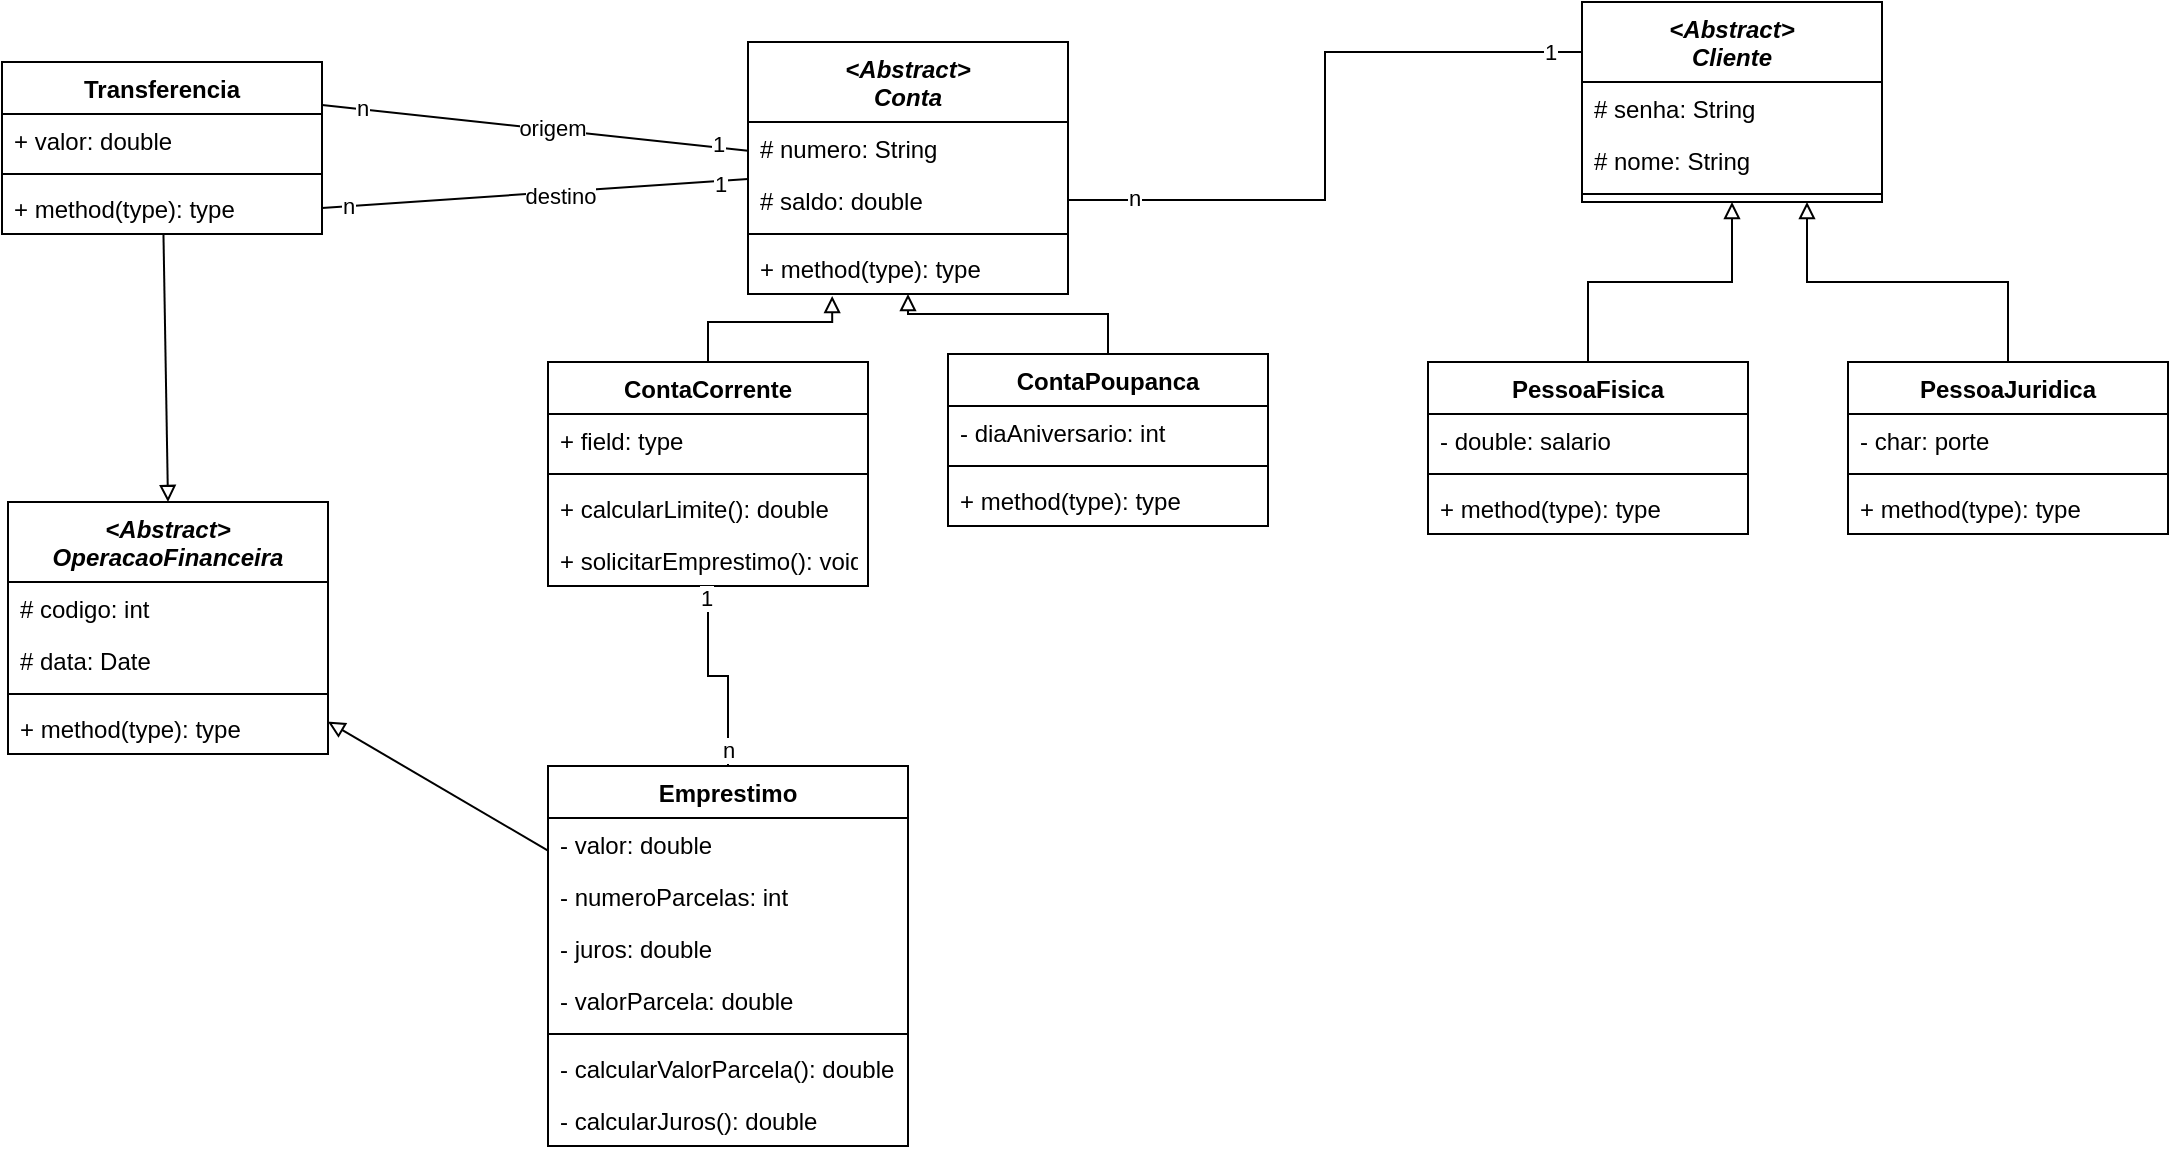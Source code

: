 <mxfile version="13.8.6" type="device"><diagram id="RcMY8gVsUgp54srIJ5_0" name="Page-1"><mxGraphModel dx="2664" dy="809" grid="1" gridSize="10" guides="1" tooltips="1" connect="1" arrows="1" fold="1" page="1" pageScale="1" pageWidth="850" pageHeight="1100" math="0" shadow="0"><root><mxCell id="0"/><mxCell id="1" parent="0"/><mxCell id="Mbj8dXNGY5FZDgtsWtC5-1" value="&lt;Abstract&gt;&#xA;Cliente" style="swimlane;fontStyle=3;align=center;verticalAlign=top;childLayout=stackLayout;horizontal=1;startSize=40;horizontalStack=0;resizeParent=1;resizeParentMax=0;resizeLast=0;collapsible=1;marginBottom=0;" parent="1" vertex="1"><mxGeometry x="527" y="30" width="150" height="100" as="geometry"/></mxCell><mxCell id="Mbj8dXNGY5FZDgtsWtC5-2" value="# senha: String" style="text;strokeColor=none;fillColor=none;align=left;verticalAlign=top;spacingLeft=4;spacingRight=4;overflow=hidden;rotatable=0;points=[[0,0.5],[1,0.5]];portConstraint=eastwest;" parent="Mbj8dXNGY5FZDgtsWtC5-1" vertex="1"><mxGeometry y="40" width="150" height="26" as="geometry"/></mxCell><mxCell id="mbG5Q58NOPODjPvZXY7C-1" value="# nome: String" style="text;strokeColor=none;fillColor=none;align=left;verticalAlign=top;spacingLeft=4;spacingRight=4;overflow=hidden;rotatable=0;points=[[0,0.5],[1,0.5]];portConstraint=eastwest;" vertex="1" parent="Mbj8dXNGY5FZDgtsWtC5-1"><mxGeometry y="66" width="150" height="26" as="geometry"/></mxCell><mxCell id="Mbj8dXNGY5FZDgtsWtC5-3" value="" style="line;strokeWidth=1;fillColor=none;align=left;verticalAlign=middle;spacingTop=-1;spacingLeft=3;spacingRight=3;rotatable=0;labelPosition=right;points=[];portConstraint=eastwest;" parent="Mbj8dXNGY5FZDgtsWtC5-1" vertex="1"><mxGeometry y="92" width="150" height="8" as="geometry"/></mxCell><mxCell id="Mbj8dXNGY5FZDgtsWtC5-17" style="edgeStyle=orthogonalEdgeStyle;rounded=0;orthogonalLoop=1;jettySize=auto;html=1;exitX=0.5;exitY=0;exitDx=0;exitDy=0;entryX=0.5;entryY=1;entryDx=0;entryDy=0;endArrow=block;endFill=0;" parent="1" source="Mbj8dXNGY5FZDgtsWtC5-5" target="Mbj8dXNGY5FZDgtsWtC5-1" edge="1"><mxGeometry relative="1" as="geometry"/></mxCell><mxCell id="Mbj8dXNGY5FZDgtsWtC5-5" value="PessoaFisica" style="swimlane;fontStyle=1;align=center;verticalAlign=top;childLayout=stackLayout;horizontal=1;startSize=26;horizontalStack=0;resizeParent=1;resizeParentMax=0;resizeLast=0;collapsible=1;marginBottom=0;" parent="1" vertex="1"><mxGeometry x="450" y="210" width="160" height="86" as="geometry"/></mxCell><mxCell id="Mbj8dXNGY5FZDgtsWtC5-6" value="- double: salario" style="text;strokeColor=none;fillColor=none;align=left;verticalAlign=top;spacingLeft=4;spacingRight=4;overflow=hidden;rotatable=0;points=[[0,0.5],[1,0.5]];portConstraint=eastwest;" parent="Mbj8dXNGY5FZDgtsWtC5-5" vertex="1"><mxGeometry y="26" width="160" height="26" as="geometry"/></mxCell><mxCell id="Mbj8dXNGY5FZDgtsWtC5-7" value="" style="line;strokeWidth=1;fillColor=none;align=left;verticalAlign=middle;spacingTop=-1;spacingLeft=3;spacingRight=3;rotatable=0;labelPosition=right;points=[];portConstraint=eastwest;" parent="Mbj8dXNGY5FZDgtsWtC5-5" vertex="1"><mxGeometry y="52" width="160" height="8" as="geometry"/></mxCell><mxCell id="Mbj8dXNGY5FZDgtsWtC5-8" value="+ method(type): type" style="text;strokeColor=none;fillColor=none;align=left;verticalAlign=top;spacingLeft=4;spacingRight=4;overflow=hidden;rotatable=0;points=[[0,0.5],[1,0.5]];portConstraint=eastwest;" parent="Mbj8dXNGY5FZDgtsWtC5-5" vertex="1"><mxGeometry y="60" width="160" height="26" as="geometry"/></mxCell><mxCell id="Mbj8dXNGY5FZDgtsWtC5-18" style="edgeStyle=orthogonalEdgeStyle;rounded=0;orthogonalLoop=1;jettySize=auto;html=1;entryX=0.75;entryY=1;entryDx=0;entryDy=0;endArrow=block;endFill=0;" parent="1" source="Mbj8dXNGY5FZDgtsWtC5-9" target="Mbj8dXNGY5FZDgtsWtC5-1" edge="1"><mxGeometry relative="1" as="geometry"/></mxCell><mxCell id="Mbj8dXNGY5FZDgtsWtC5-9" value="PessoaJuridica" style="swimlane;fontStyle=1;align=center;verticalAlign=top;childLayout=stackLayout;horizontal=1;startSize=26;horizontalStack=0;resizeParent=1;resizeParentMax=0;resizeLast=0;collapsible=1;marginBottom=0;" parent="1" vertex="1"><mxGeometry x="660" y="210" width="160" height="86" as="geometry"/></mxCell><mxCell id="Mbj8dXNGY5FZDgtsWtC5-10" value="- char: porte" style="text;strokeColor=none;fillColor=none;align=left;verticalAlign=top;spacingLeft=4;spacingRight=4;overflow=hidden;rotatable=0;points=[[0,0.5],[1,0.5]];portConstraint=eastwest;" parent="Mbj8dXNGY5FZDgtsWtC5-9" vertex="1"><mxGeometry y="26" width="160" height="26" as="geometry"/></mxCell><mxCell id="Mbj8dXNGY5FZDgtsWtC5-11" value="" style="line;strokeWidth=1;fillColor=none;align=left;verticalAlign=middle;spacingTop=-1;spacingLeft=3;spacingRight=3;rotatable=0;labelPosition=right;points=[];portConstraint=eastwest;" parent="Mbj8dXNGY5FZDgtsWtC5-9" vertex="1"><mxGeometry y="52" width="160" height="8" as="geometry"/></mxCell><mxCell id="Mbj8dXNGY5FZDgtsWtC5-12" value="+ method(type): type" style="text;strokeColor=none;fillColor=none;align=left;verticalAlign=top;spacingLeft=4;spacingRight=4;overflow=hidden;rotatable=0;points=[[0,0.5],[1,0.5]];portConstraint=eastwest;" parent="Mbj8dXNGY5FZDgtsWtC5-9" vertex="1"><mxGeometry y="60" width="160" height="26" as="geometry"/></mxCell><mxCell id="Mbj8dXNGY5FZDgtsWtC5-13" value="&lt;Abstract&gt;&#xA;Conta" style="swimlane;fontStyle=3;align=center;verticalAlign=top;childLayout=stackLayout;horizontal=1;startSize=40;horizontalStack=0;resizeParent=1;resizeParentMax=0;resizeLast=0;collapsible=1;marginBottom=0;" parent="1" vertex="1"><mxGeometry x="110" y="50" width="160" height="126" as="geometry"/></mxCell><mxCell id="Mbj8dXNGY5FZDgtsWtC5-14" value="# numero: String" style="text;strokeColor=none;fillColor=none;align=left;verticalAlign=top;spacingLeft=4;spacingRight=4;overflow=hidden;rotatable=0;points=[[0,0.5],[1,0.5]];portConstraint=eastwest;" parent="Mbj8dXNGY5FZDgtsWtC5-13" vertex="1"><mxGeometry y="40" width="160" height="26" as="geometry"/></mxCell><mxCell id="Mbj8dXNGY5FZDgtsWtC5-39" value="# saldo: double" style="text;strokeColor=none;fillColor=none;align=left;verticalAlign=top;spacingLeft=4;spacingRight=4;overflow=hidden;rotatable=0;points=[[0,0.5],[1,0.5]];portConstraint=eastwest;" parent="Mbj8dXNGY5FZDgtsWtC5-13" vertex="1"><mxGeometry y="66" width="160" height="26" as="geometry"/></mxCell><mxCell id="Mbj8dXNGY5FZDgtsWtC5-15" value="" style="line;strokeWidth=1;fillColor=none;align=left;verticalAlign=middle;spacingTop=-1;spacingLeft=3;spacingRight=3;rotatable=0;labelPosition=right;points=[];portConstraint=eastwest;" parent="Mbj8dXNGY5FZDgtsWtC5-13" vertex="1"><mxGeometry y="92" width="160" height="8" as="geometry"/></mxCell><mxCell id="Mbj8dXNGY5FZDgtsWtC5-16" value="+ method(type): type" style="text;strokeColor=none;fillColor=none;align=left;verticalAlign=top;spacingLeft=4;spacingRight=4;overflow=hidden;rotatable=0;points=[[0,0.5],[1,0.5]];portConstraint=eastwest;" parent="Mbj8dXNGY5FZDgtsWtC5-13" vertex="1"><mxGeometry y="100" width="160" height="26" as="geometry"/></mxCell><mxCell id="Mbj8dXNGY5FZDgtsWtC5-40" style="edgeStyle=orthogonalEdgeStyle;rounded=0;orthogonalLoop=1;jettySize=auto;html=1;exitX=0.5;exitY=0;exitDx=0;exitDy=0;entryX=0.263;entryY=1.038;entryDx=0;entryDy=0;entryPerimeter=0;endArrow=block;endFill=0;" parent="1" source="Mbj8dXNGY5FZDgtsWtC5-23" target="Mbj8dXNGY5FZDgtsWtC5-16" edge="1"><mxGeometry relative="1" as="geometry"/></mxCell><mxCell id="Mbj8dXNGY5FZDgtsWtC5-23" value="ContaCorrente" style="swimlane;fontStyle=1;align=center;verticalAlign=top;childLayout=stackLayout;horizontal=1;startSize=26;horizontalStack=0;resizeParent=1;resizeParentMax=0;resizeLast=0;collapsible=1;marginBottom=0;" parent="1" vertex="1"><mxGeometry x="10" y="210" width="160" height="112" as="geometry"/></mxCell><mxCell id="Mbj8dXNGY5FZDgtsWtC5-24" value="+ field: type" style="text;strokeColor=none;fillColor=none;align=left;verticalAlign=top;spacingLeft=4;spacingRight=4;overflow=hidden;rotatable=0;points=[[0,0.5],[1,0.5]];portConstraint=eastwest;" parent="Mbj8dXNGY5FZDgtsWtC5-23" vertex="1"><mxGeometry y="26" width="160" height="26" as="geometry"/></mxCell><mxCell id="Mbj8dXNGY5FZDgtsWtC5-25" value="" style="line;strokeWidth=1;fillColor=none;align=left;verticalAlign=middle;spacingTop=-1;spacingLeft=3;spacingRight=3;rotatable=0;labelPosition=right;points=[];portConstraint=eastwest;" parent="Mbj8dXNGY5FZDgtsWtC5-23" vertex="1"><mxGeometry y="52" width="160" height="8" as="geometry"/></mxCell><mxCell id="Mbj8dXNGY5FZDgtsWtC5-26" value="+ calcularLimite(): double" style="text;strokeColor=none;fillColor=none;align=left;verticalAlign=top;spacingLeft=4;spacingRight=4;overflow=hidden;rotatable=0;points=[[0,0.5],[1,0.5]];portConstraint=eastwest;" parent="Mbj8dXNGY5FZDgtsWtC5-23" vertex="1"><mxGeometry y="60" width="160" height="26" as="geometry"/></mxCell><mxCell id="Mbj8dXNGY5FZDgtsWtC5-50" value="+ solicitarEmprestimo(): void" style="text;strokeColor=none;fillColor=none;align=left;verticalAlign=top;spacingLeft=4;spacingRight=4;overflow=hidden;rotatable=0;points=[[0,0.5],[1,0.5]];portConstraint=eastwest;" parent="Mbj8dXNGY5FZDgtsWtC5-23" vertex="1"><mxGeometry y="86" width="160" height="26" as="geometry"/></mxCell><mxCell id="Mbj8dXNGY5FZDgtsWtC5-41" style="edgeStyle=orthogonalEdgeStyle;rounded=0;orthogonalLoop=1;jettySize=auto;html=1;endArrow=block;endFill=0;" parent="1" source="Mbj8dXNGY5FZDgtsWtC5-27" target="Mbj8dXNGY5FZDgtsWtC5-13" edge="1"><mxGeometry relative="1" as="geometry"><mxPoint x="210" y="170" as="targetPoint"/></mxGeometry></mxCell><mxCell id="Mbj8dXNGY5FZDgtsWtC5-27" value="ContaPoupanca" style="swimlane;fontStyle=1;align=center;verticalAlign=top;childLayout=stackLayout;horizontal=1;startSize=26;horizontalStack=0;resizeParent=1;resizeParentMax=0;resizeLast=0;collapsible=1;marginBottom=0;" parent="1" vertex="1"><mxGeometry x="210" y="206" width="160" height="86" as="geometry"/></mxCell><mxCell id="Mbj8dXNGY5FZDgtsWtC5-28" value="- diaAniversario: int" style="text;strokeColor=none;fillColor=none;align=left;verticalAlign=top;spacingLeft=4;spacingRight=4;overflow=hidden;rotatable=0;points=[[0,0.5],[1,0.5]];portConstraint=eastwest;" parent="Mbj8dXNGY5FZDgtsWtC5-27" vertex="1"><mxGeometry y="26" width="160" height="26" as="geometry"/></mxCell><mxCell id="Mbj8dXNGY5FZDgtsWtC5-29" value="" style="line;strokeWidth=1;fillColor=none;align=left;verticalAlign=middle;spacingTop=-1;spacingLeft=3;spacingRight=3;rotatable=0;labelPosition=right;points=[];portConstraint=eastwest;" parent="Mbj8dXNGY5FZDgtsWtC5-27" vertex="1"><mxGeometry y="52" width="160" height="8" as="geometry"/></mxCell><mxCell id="Mbj8dXNGY5FZDgtsWtC5-30" value="+ method(type): type" style="text;strokeColor=none;fillColor=none;align=left;verticalAlign=top;spacingLeft=4;spacingRight=4;overflow=hidden;rotatable=0;points=[[0,0.5],[1,0.5]];portConstraint=eastwest;" parent="Mbj8dXNGY5FZDgtsWtC5-27" vertex="1"><mxGeometry y="60" width="160" height="26" as="geometry"/></mxCell><mxCell id="Mbj8dXNGY5FZDgtsWtC5-47" style="edgeStyle=orthogonalEdgeStyle;rounded=0;orthogonalLoop=1;jettySize=auto;html=1;exitX=0.5;exitY=0;exitDx=0;exitDy=0;endArrow=none;endFill=0;" parent="1" source="Mbj8dXNGY5FZDgtsWtC5-35" target="Mbj8dXNGY5FZDgtsWtC5-23" edge="1"><mxGeometry relative="1" as="geometry"><mxPoint x="80" y="310" as="targetPoint"/></mxGeometry></mxCell><mxCell id="Mbj8dXNGY5FZDgtsWtC5-48" value="n" style="edgeLabel;html=1;align=center;verticalAlign=middle;resizable=0;points=[];" parent="Mbj8dXNGY5FZDgtsWtC5-47" vertex="1" connectable="0"><mxGeometry x="-0.837" relative="1" as="geometry"><mxPoint as="offset"/></mxGeometry></mxCell><mxCell id="Mbj8dXNGY5FZDgtsWtC5-49" value="1" style="edgeLabel;html=1;align=center;verticalAlign=middle;resizable=0;points=[];" parent="Mbj8dXNGY5FZDgtsWtC5-47" vertex="1" connectable="0"><mxGeometry x="0.875" y="1" relative="1" as="geometry"><mxPoint as="offset"/></mxGeometry></mxCell><mxCell id="Mbj8dXNGY5FZDgtsWtC5-42" style="edgeStyle=orthogonalEdgeStyle;rounded=0;orthogonalLoop=1;jettySize=auto;html=1;entryX=0;entryY=0.25;entryDx=0;entryDy=0;endArrow=none;endFill=0;" parent="1" source="Mbj8dXNGY5FZDgtsWtC5-39" target="Mbj8dXNGY5FZDgtsWtC5-1" edge="1"><mxGeometry relative="1" as="geometry"/></mxCell><mxCell id="Mbj8dXNGY5FZDgtsWtC5-43" value="&lt;div&gt;1&lt;/div&gt;" style="edgeLabel;html=1;align=center;verticalAlign=middle;resizable=0;points=[];" parent="Mbj8dXNGY5FZDgtsWtC5-42" vertex="1" connectable="0"><mxGeometry x="0.904" relative="1" as="geometry"><mxPoint as="offset"/></mxGeometry></mxCell><mxCell id="Mbj8dXNGY5FZDgtsWtC5-44" value="n" style="edgeLabel;html=1;align=center;verticalAlign=middle;resizable=0;points=[];" parent="Mbj8dXNGY5FZDgtsWtC5-42" vertex="1" connectable="0"><mxGeometry x="-0.804" y="1" relative="1" as="geometry"><mxPoint as="offset"/></mxGeometry></mxCell><mxCell id="Mbj8dXNGY5FZDgtsWtC5-73" style="edgeStyle=none;rounded=0;orthogonalLoop=1;jettySize=auto;html=1;endArrow=block;endFill=0;" parent="1" source="Mbj8dXNGY5FZDgtsWtC5-35" target="Mbj8dXNGY5FZDgtsWtC5-67" edge="1"><mxGeometry relative="1" as="geometry"/></mxCell><mxCell id="Mbj8dXNGY5FZDgtsWtC5-35" value="Emprestimo" style="swimlane;fontStyle=1;align=center;verticalAlign=top;childLayout=stackLayout;horizontal=1;startSize=26;horizontalStack=0;resizeParent=1;resizeParentMax=0;resizeLast=0;collapsible=1;marginBottom=0;" parent="1" vertex="1"><mxGeometry x="10" y="412" width="180" height="190" as="geometry"/></mxCell><mxCell id="Mbj8dXNGY5FZDgtsWtC5-36" value="- valor: double" style="text;strokeColor=none;fillColor=none;align=left;verticalAlign=top;spacingLeft=4;spacingRight=4;overflow=hidden;rotatable=0;points=[[0,0.5],[1,0.5]];portConstraint=eastwest;" parent="Mbj8dXNGY5FZDgtsWtC5-35" vertex="1"><mxGeometry y="26" width="180" height="26" as="geometry"/></mxCell><mxCell id="Mbj8dXNGY5FZDgtsWtC5-45" value="- numeroParcelas: int" style="text;strokeColor=none;fillColor=none;align=left;verticalAlign=top;spacingLeft=4;spacingRight=4;overflow=hidden;rotatable=0;points=[[0,0.5],[1,0.5]];portConstraint=eastwest;" parent="Mbj8dXNGY5FZDgtsWtC5-35" vertex="1"><mxGeometry y="52" width="180" height="26" as="geometry"/></mxCell><mxCell id="Mbj8dXNGY5FZDgtsWtC5-46" value="- juros: double" style="text;strokeColor=none;fillColor=none;align=left;verticalAlign=top;spacingLeft=4;spacingRight=4;overflow=hidden;rotatable=0;points=[[0,0.5],[1,0.5]];portConstraint=eastwest;" parent="Mbj8dXNGY5FZDgtsWtC5-35" vertex="1"><mxGeometry y="78" width="180" height="26" as="geometry"/></mxCell><mxCell id="Mbj8dXNGY5FZDgtsWtC5-51" value="- valorParcela: double" style="text;strokeColor=none;fillColor=none;align=left;verticalAlign=top;spacingLeft=4;spacingRight=4;overflow=hidden;rotatable=0;points=[[0,0.5],[1,0.5]];portConstraint=eastwest;" parent="Mbj8dXNGY5FZDgtsWtC5-35" vertex="1"><mxGeometry y="104" width="180" height="26" as="geometry"/></mxCell><mxCell id="Mbj8dXNGY5FZDgtsWtC5-37" value="" style="line;strokeWidth=1;fillColor=none;align=left;verticalAlign=middle;spacingTop=-1;spacingLeft=3;spacingRight=3;rotatable=0;labelPosition=right;points=[];portConstraint=eastwest;" parent="Mbj8dXNGY5FZDgtsWtC5-35" vertex="1"><mxGeometry y="130" width="180" height="8" as="geometry"/></mxCell><mxCell id="Mbj8dXNGY5FZDgtsWtC5-38" value="- calcularValorParcela(): double" style="text;strokeColor=none;fillColor=none;align=left;verticalAlign=top;spacingLeft=4;spacingRight=4;overflow=hidden;rotatable=0;points=[[0,0.5],[1,0.5]];portConstraint=eastwest;" parent="Mbj8dXNGY5FZDgtsWtC5-35" vertex="1"><mxGeometry y="138" width="180" height="26" as="geometry"/></mxCell><mxCell id="Mbj8dXNGY5FZDgtsWtC5-52" value="- calcularJuros(): double" style="text;strokeColor=none;fillColor=none;align=left;verticalAlign=top;spacingLeft=4;spacingRight=4;overflow=hidden;rotatable=0;points=[[0,0.5],[1,0.5]];portConstraint=eastwest;" parent="Mbj8dXNGY5FZDgtsWtC5-35" vertex="1"><mxGeometry y="164" width="180" height="26" as="geometry"/></mxCell><mxCell id="Mbj8dXNGY5FZDgtsWtC5-59" style="edgeStyle=none;rounded=0;orthogonalLoop=1;jettySize=auto;html=1;exitX=1;exitY=0.5;exitDx=0;exitDy=0;endArrow=none;endFill=0;" parent="1" source="Mbj8dXNGY5FZDgtsWtC5-34" target="Mbj8dXNGY5FZDgtsWtC5-13" edge="1"><mxGeometry relative="1" as="geometry"/></mxCell><mxCell id="Mbj8dXNGY5FZDgtsWtC5-64" value="n" style="edgeLabel;html=1;align=center;verticalAlign=middle;resizable=0;points=[];" parent="Mbj8dXNGY5FZDgtsWtC5-59" vertex="1" connectable="0"><mxGeometry x="-0.877" relative="1" as="geometry"><mxPoint as="offset"/></mxGeometry></mxCell><mxCell id="Mbj8dXNGY5FZDgtsWtC5-65" value="1" style="edgeLabel;html=1;align=center;verticalAlign=middle;resizable=0;points=[];" parent="Mbj8dXNGY5FZDgtsWtC5-59" vertex="1" connectable="0"><mxGeometry x="0.869" y="-1" relative="1" as="geometry"><mxPoint as="offset"/></mxGeometry></mxCell><mxCell id="Mbj8dXNGY5FZDgtsWtC5-66" value="destino" style="edgeLabel;html=1;align=center;verticalAlign=middle;resizable=0;points=[];" parent="Mbj8dXNGY5FZDgtsWtC5-59" vertex="1" connectable="0"><mxGeometry x="0.114" y="-2" relative="1" as="geometry"><mxPoint as="offset"/></mxGeometry></mxCell><mxCell id="Mbj8dXNGY5FZDgtsWtC5-60" style="edgeStyle=none;rounded=0;orthogonalLoop=1;jettySize=auto;html=1;exitX=1;exitY=0.25;exitDx=0;exitDy=0;endArrow=none;endFill=0;" parent="1" source="Mbj8dXNGY5FZDgtsWtC5-31" target="Mbj8dXNGY5FZDgtsWtC5-13" edge="1"><mxGeometry relative="1" as="geometry"/></mxCell><mxCell id="Mbj8dXNGY5FZDgtsWtC5-61" value="n" style="edgeLabel;html=1;align=center;verticalAlign=middle;resizable=0;points=[];" parent="Mbj8dXNGY5FZDgtsWtC5-60" vertex="1" connectable="0"><mxGeometry x="-0.819" y="1" relative="1" as="geometry"><mxPoint as="offset"/></mxGeometry></mxCell><mxCell id="Mbj8dXNGY5FZDgtsWtC5-62" value="1" style="edgeLabel;html=1;align=center;verticalAlign=middle;resizable=0;points=[];" parent="Mbj8dXNGY5FZDgtsWtC5-60" vertex="1" connectable="0"><mxGeometry x="0.854" y="2" relative="1" as="geometry"><mxPoint as="offset"/></mxGeometry></mxCell><mxCell id="Mbj8dXNGY5FZDgtsWtC5-63" value="origem" style="edgeLabel;html=1;align=center;verticalAlign=middle;resizable=0;points=[];" parent="Mbj8dXNGY5FZDgtsWtC5-60" vertex="1" connectable="0"><mxGeometry x="0.072" y="1" relative="1" as="geometry"><mxPoint as="offset"/></mxGeometry></mxCell><mxCell id="Mbj8dXNGY5FZDgtsWtC5-72" style="edgeStyle=none;rounded=0;orthogonalLoop=1;jettySize=auto;html=1;entryX=0.5;entryY=0;entryDx=0;entryDy=0;endArrow=block;endFill=0;" parent="1" source="Mbj8dXNGY5FZDgtsWtC5-31" target="Mbj8dXNGY5FZDgtsWtC5-67" edge="1"><mxGeometry relative="1" as="geometry"/></mxCell><mxCell id="Mbj8dXNGY5FZDgtsWtC5-31" value="Transferencia" style="swimlane;fontStyle=1;align=center;verticalAlign=top;childLayout=stackLayout;horizontal=1;startSize=26;horizontalStack=0;resizeParent=1;resizeParentMax=0;resizeLast=0;collapsible=1;marginBottom=0;" parent="1" vertex="1"><mxGeometry x="-263" y="60" width="160" height="86" as="geometry"/></mxCell><mxCell id="Mbj8dXNGY5FZDgtsWtC5-32" value="+ valor: double" style="text;strokeColor=none;fillColor=none;align=left;verticalAlign=top;spacingLeft=4;spacingRight=4;overflow=hidden;rotatable=0;points=[[0,0.5],[1,0.5]];portConstraint=eastwest;" parent="Mbj8dXNGY5FZDgtsWtC5-31" vertex="1"><mxGeometry y="26" width="160" height="26" as="geometry"/></mxCell><mxCell id="Mbj8dXNGY5FZDgtsWtC5-33" value="" style="line;strokeWidth=1;fillColor=none;align=left;verticalAlign=middle;spacingTop=-1;spacingLeft=3;spacingRight=3;rotatable=0;labelPosition=right;points=[];portConstraint=eastwest;" parent="Mbj8dXNGY5FZDgtsWtC5-31" vertex="1"><mxGeometry y="52" width="160" height="8" as="geometry"/></mxCell><mxCell id="Mbj8dXNGY5FZDgtsWtC5-34" value="+ method(type): type" style="text;strokeColor=none;fillColor=none;align=left;verticalAlign=top;spacingLeft=4;spacingRight=4;overflow=hidden;rotatable=0;points=[[0,0.5],[1,0.5]];portConstraint=eastwest;" parent="Mbj8dXNGY5FZDgtsWtC5-31" vertex="1"><mxGeometry y="60" width="160" height="26" as="geometry"/></mxCell><mxCell id="Mbj8dXNGY5FZDgtsWtC5-67" value="&lt;Abstract&gt;&#xA;OperacaoFinanceira" style="swimlane;fontStyle=3;align=center;verticalAlign=top;childLayout=stackLayout;horizontal=1;startSize=40;horizontalStack=0;resizeParent=1;resizeParentMax=0;resizeLast=0;collapsible=1;marginBottom=0;" parent="1" vertex="1"><mxGeometry x="-260" y="280" width="160" height="126" as="geometry"/></mxCell><mxCell id="Mbj8dXNGY5FZDgtsWtC5-71" value="# codigo: int" style="text;strokeColor=none;fillColor=none;align=left;verticalAlign=top;spacingLeft=4;spacingRight=4;overflow=hidden;rotatable=0;points=[[0,0.5],[1,0.5]];portConstraint=eastwest;" parent="Mbj8dXNGY5FZDgtsWtC5-67" vertex="1"><mxGeometry y="40" width="160" height="26" as="geometry"/></mxCell><mxCell id="Mbj8dXNGY5FZDgtsWtC5-68" value="# data: Date" style="text;strokeColor=none;fillColor=none;align=left;verticalAlign=top;spacingLeft=4;spacingRight=4;overflow=hidden;rotatable=0;points=[[0,0.5],[1,0.5]];portConstraint=eastwest;" parent="Mbj8dXNGY5FZDgtsWtC5-67" vertex="1"><mxGeometry y="66" width="160" height="26" as="geometry"/></mxCell><mxCell id="Mbj8dXNGY5FZDgtsWtC5-69" value="" style="line;strokeWidth=1;fillColor=none;align=left;verticalAlign=middle;spacingTop=-1;spacingLeft=3;spacingRight=3;rotatable=0;labelPosition=right;points=[];portConstraint=eastwest;" parent="Mbj8dXNGY5FZDgtsWtC5-67" vertex="1"><mxGeometry y="92" width="160" height="8" as="geometry"/></mxCell><mxCell id="Mbj8dXNGY5FZDgtsWtC5-70" value="+ method(type): type" style="text;strokeColor=none;fillColor=none;align=left;verticalAlign=top;spacingLeft=4;spacingRight=4;overflow=hidden;rotatable=0;points=[[0,0.5],[1,0.5]];portConstraint=eastwest;" parent="Mbj8dXNGY5FZDgtsWtC5-67" vertex="1"><mxGeometry y="100" width="160" height="26" as="geometry"/></mxCell></root></mxGraphModel></diagram></mxfile>